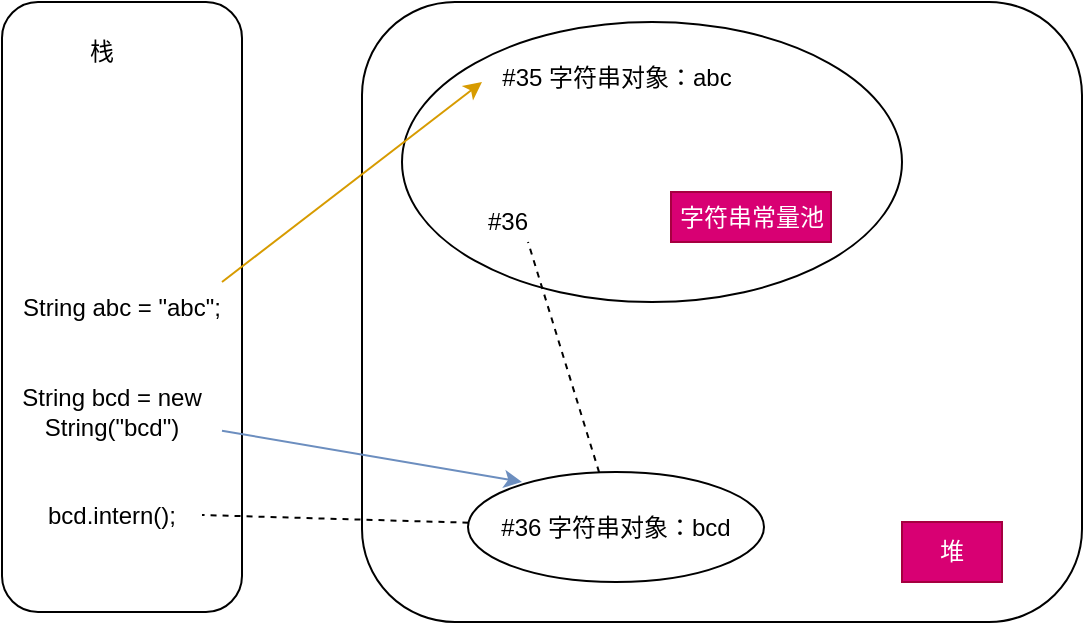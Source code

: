<mxfile pages="1" version="11.2.5" type="github"><diagram id="ewXJTsmGeKowrWskl3HH" name="Page-1"><mxGraphModel dx="868" dy="413" grid="1" gridSize="10" guides="1" tooltips="1" connect="1" arrows="1" fold="1" page="1" pageScale="1" pageWidth="827" pageHeight="1169" math="0" shadow="0"><root><mxCell id="0"/><mxCell id="1" parent="0"/><mxCell id="RteqxBVQ2C5PBEzNIiUL-2" value="" style="rounded=1;whiteSpace=wrap;html=1;" parent="1" vertex="1"><mxGeometry x="210" y="150" width="360" height="310" as="geometry"/></mxCell><mxCell id="RteqxBVQ2C5PBEzNIiUL-3" value="" style="ellipse;whiteSpace=wrap;html=1;" parent="1" vertex="1"><mxGeometry x="230" y="160" width="250" height="140" as="geometry"/></mxCell><mxCell id="RteqxBVQ2C5PBEzNIiUL-4" value="堆" style="text;html=1;strokeColor=#A50040;fillColor=#d80073;align=center;verticalAlign=middle;whiteSpace=wrap;rounded=0;fontColor=#ffffff;" parent="1" vertex="1"><mxGeometry x="480" y="410" width="50" height="30" as="geometry"/></mxCell><mxCell id="RteqxBVQ2C5PBEzNIiUL-7" value="字符串常量池" style="text;html=1;strokeColor=#A50040;fillColor=#d80073;align=center;verticalAlign=middle;whiteSpace=wrap;rounded=0;fontColor=#ffffff;" parent="1" vertex="1"><mxGeometry x="364.5" y="245" width="80" height="25" as="geometry"/></mxCell><mxCell id="RteqxBVQ2C5PBEzNIiUL-10" value="#35 字符串对象：abc" style="text;html=1;strokeColor=none;fillColor=none;align=center;verticalAlign=middle;whiteSpace=wrap;rounded=0;" parent="1" vertex="1"><mxGeometry x="269.5" y="170" width="135" height="35" as="geometry"/></mxCell><mxCell id="RteqxBVQ2C5PBEzNIiUL-12" value="String abc = &quot;abc&quot;;" style="rounded=1;whiteSpace=wrap;html=1;" parent="1" vertex="1"><mxGeometry x="30" y="150" width="120" height="305" as="geometry"/></mxCell><mxCell id="RteqxBVQ2C5PBEzNIiUL-13" value="栈" style="text;html=1;strokeColor=none;fillColor=none;align=center;verticalAlign=middle;whiteSpace=wrap;rounded=0;" parent="1" vertex="1"><mxGeometry x="60" y="165" width="40" height="20" as="geometry"/></mxCell><mxCell id="RteqxBVQ2C5PBEzNIiUL-14" value="" style="endArrow=classic;html=1;entryX=0;entryY=0.75;entryDx=0;entryDy=0;fillColor=#ffe6cc;strokeColor=#d79b00;" parent="1" edge="1"><mxGeometry width="50" height="50" relative="1" as="geometry"><mxPoint x="140" y="290" as="sourcePoint"/><mxPoint x="270" y="190" as="targetPoint"/></mxGeometry></mxCell><mxCell id="RteqxBVQ2C5PBEzNIiUL-16" value="String bcd = new String(&quot;bcd&quot;)" style="text;html=1;strokeColor=none;fillColor=none;align=center;verticalAlign=middle;whiteSpace=wrap;rounded=0;" parent="1" vertex="1"><mxGeometry x="30" y="340" width="110" height="30" as="geometry"/></mxCell><mxCell id="RteqxBVQ2C5PBEzNIiUL-17" value="#36 字符串对象：bcd" style="ellipse;whiteSpace=wrap;html=1;" parent="1" vertex="1"><mxGeometry x="263" y="385" width="148" height="55" as="geometry"/></mxCell><mxCell id="RteqxBVQ2C5PBEzNIiUL-18" value="" style="endArrow=classic;html=1;fillColor=#dae8fc;strokeColor=#6c8ebf;" parent="1" source="RteqxBVQ2C5PBEzNIiUL-16" edge="1"><mxGeometry width="50" height="50" relative="1" as="geometry"><mxPoint x="120" y="400" as="sourcePoint"/><mxPoint x="290" y="390" as="targetPoint"/></mxGeometry></mxCell><mxCell id="RteqxBVQ2C5PBEzNIiUL-19" value="bcd.intern();" style="text;html=1;strokeColor=none;fillColor=none;align=center;verticalAlign=middle;whiteSpace=wrap;rounded=0;" parent="1" vertex="1"><mxGeometry x="40" y="393" width="90" height="27" as="geometry"/></mxCell><mxCell id="RteqxBVQ2C5PBEzNIiUL-20" value="#36" style="text;html=1;strokeColor=none;fillColor=none;align=center;verticalAlign=middle;whiteSpace=wrap;rounded=0;" parent="1" vertex="1"><mxGeometry x="263" y="250" width="40" height="20" as="geometry"/></mxCell><mxCell id="RteqxBVQ2C5PBEzNIiUL-21" value="" style="endArrow=none;dashed=1;html=1;entryX=0.75;entryY=1;entryDx=0;entryDy=0;" parent="1" source="RteqxBVQ2C5PBEzNIiUL-17" target="RteqxBVQ2C5PBEzNIiUL-20" edge="1"><mxGeometry width="50" height="50" relative="1" as="geometry"><mxPoint x="270" y="320" as="sourcePoint"/><mxPoint x="320" y="270" as="targetPoint"/></mxGeometry></mxCell><mxCell id="RteqxBVQ2C5PBEzNIiUL-22" value="" style="endArrow=none;dashed=1;html=1;entryX=1;entryY=0.5;entryDx=0;entryDy=0;" parent="1" source="RteqxBVQ2C5PBEzNIiUL-17" target="RteqxBVQ2C5PBEzNIiUL-19" edge="1"><mxGeometry width="50" height="50" relative="1" as="geometry"><mxPoint x="338.535" y="395.181" as="sourcePoint"/><mxPoint x="303" y="280" as="targetPoint"/></mxGeometry></mxCell></root></mxGraphModel></diagram></mxfile>